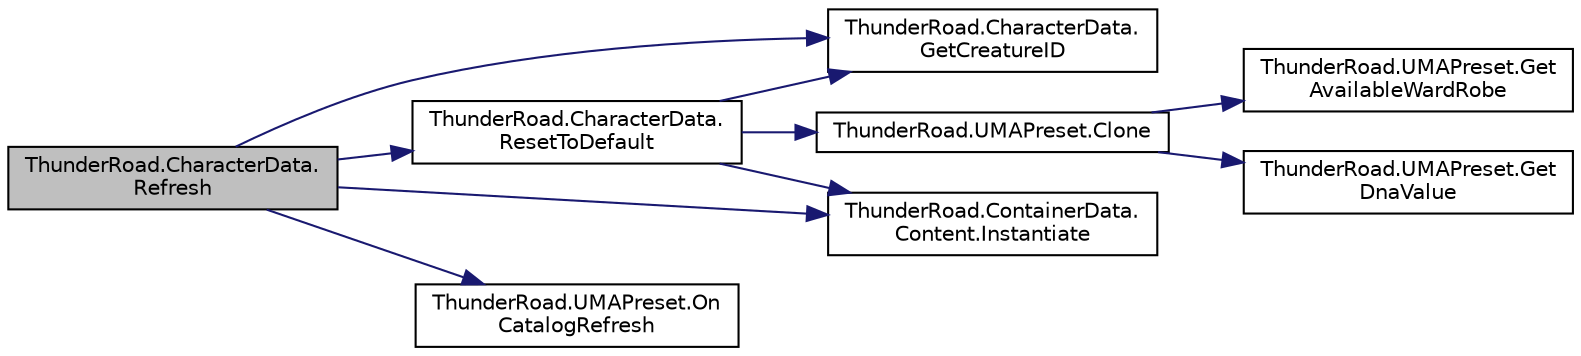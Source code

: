 digraph "ThunderRoad.CharacterData.Refresh"
{
 // LATEX_PDF_SIZE
  edge [fontname="Helvetica",fontsize="10",labelfontname="Helvetica",labelfontsize="10"];
  node [fontname="Helvetica",fontsize="10",shape=record];
  rankdir="LR";
  Node1 [label="ThunderRoad.CharacterData.\lRefresh",height=0.2,width=0.4,color="black", fillcolor="grey75", style="filled", fontcolor="black",tooltip="Refreshes this instance."];
  Node1 -> Node2 [color="midnightblue",fontsize="10",style="solid",fontname="Helvetica"];
  Node2 [label="ThunderRoad.CharacterData.\lGetCreatureID",height=0.2,width=0.4,color="black", fillcolor="white", style="filled",URL="$class_thunder_road_1_1_character_data.html#a59a5017394c29e81b6337c39f6573908",tooltip="Gets the creature identifier."];
  Node1 -> Node3 [color="midnightblue",fontsize="10",style="solid",fontname="Helvetica"];
  Node3 [label="ThunderRoad.ContainerData.\lContent.Instantiate",height=0.2,width=0.4,color="black", fillcolor="white", style="filled",URL="$class_thunder_road_1_1_container_data_1_1_content.html#a3129ed1891bc89dd1ec1002887f31d1b",tooltip="Instantiates this instance."];
  Node1 -> Node4 [color="midnightblue",fontsize="10",style="solid",fontname="Helvetica"];
  Node4 [label="ThunderRoad.UMAPreset.On\lCatalogRefresh",height=0.2,width=0.4,color="black", fillcolor="white", style="filled",URL="$class_thunder_road_1_1_u_m_a_preset.html#a71dbd62f7dab9ba819a2bb2c1050dee1",tooltip="Called when [catalog refresh]."];
  Node1 -> Node5 [color="midnightblue",fontsize="10",style="solid",fontname="Helvetica"];
  Node5 [label="ThunderRoad.CharacterData.\lResetToDefault",height=0.2,width=0.4,color="black", fillcolor="white", style="filled",URL="$class_thunder_road_1_1_character_data.html#aebf82ffd319f85ffe1cb5845e1dd9fec",tooltip="Resets to default."];
  Node5 -> Node6 [color="midnightblue",fontsize="10",style="solid",fontname="Helvetica"];
  Node6 [label="ThunderRoad.UMAPreset.Clone",height=0.2,width=0.4,color="black", fillcolor="white", style="filled",URL="$class_thunder_road_1_1_u_m_a_preset.html#a7c848abb747d4e0dc361485947904957",tooltip="Clones this instance."];
  Node6 -> Node7 [color="midnightblue",fontsize="10",style="solid",fontname="Helvetica"];
  Node7 [label="ThunderRoad.UMAPreset.Get\lAvailableWardRobe",height=0.2,width=0.4,color="black", fillcolor="white", style="filled",URL="$class_thunder_road_1_1_u_m_a_preset.html#ab22ab3e1d99809ed7cab7f7489434e16",tooltip="Gets the available ward robe."];
  Node6 -> Node8 [color="midnightblue",fontsize="10",style="solid",fontname="Helvetica"];
  Node8 [label="ThunderRoad.UMAPreset.Get\lDnaValue",height=0.2,width=0.4,color="black", fillcolor="white", style="filled",URL="$class_thunder_road_1_1_u_m_a_preset.html#acedceb3c36f3843136079ed694e35fae",tooltip="Gets the dna value."];
  Node5 -> Node2 [color="midnightblue",fontsize="10",style="solid",fontname="Helvetica"];
  Node5 -> Node3 [color="midnightblue",fontsize="10",style="solid",fontname="Helvetica"];
}
